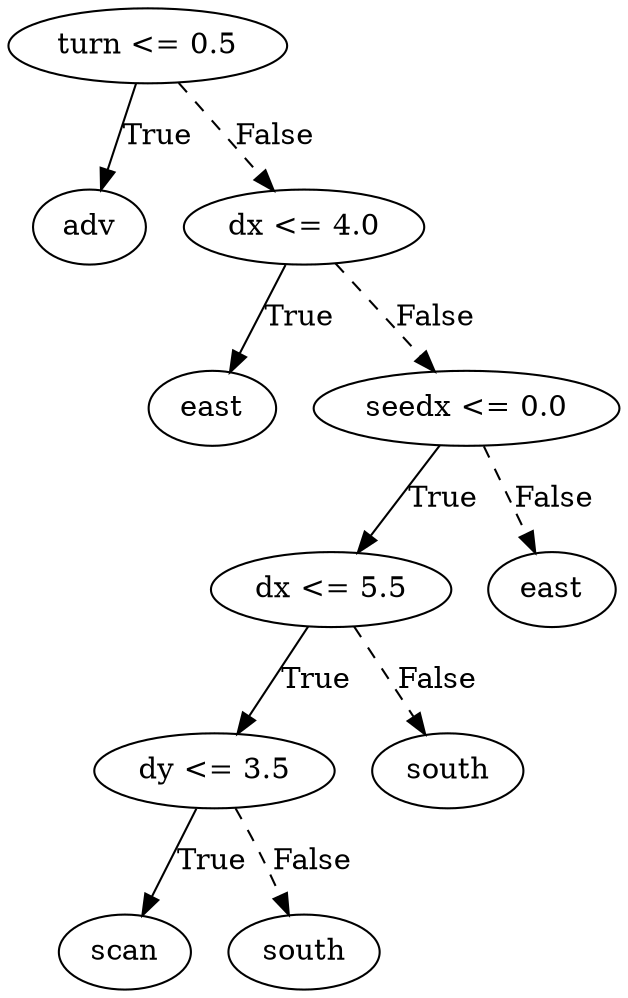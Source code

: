 digraph {
0 [label="turn <= 0.5"];
1 [label="adv"];
0 -> 1 [label="True"];
2 [label="dx <= 4.0"];
3 [label="east"];
2 -> 3 [label="True"];
4 [label="seedx <= 0.0"];
5 [label="dx <= 5.5"];
6 [label="dy <= 3.5"];
7 [label="scan"];
6 -> 7 [label="True"];
8 [label="south"];
6 -> 8 [style="dashed", label="False"];
5 -> 6 [label="True"];
9 [label="south"];
5 -> 9 [style="dashed", label="False"];
4 -> 5 [label="True"];
10 [label="east"];
4 -> 10 [style="dashed", label="False"];
2 -> 4 [style="dashed", label="False"];
0 -> 2 [style="dashed", label="False"];

}
